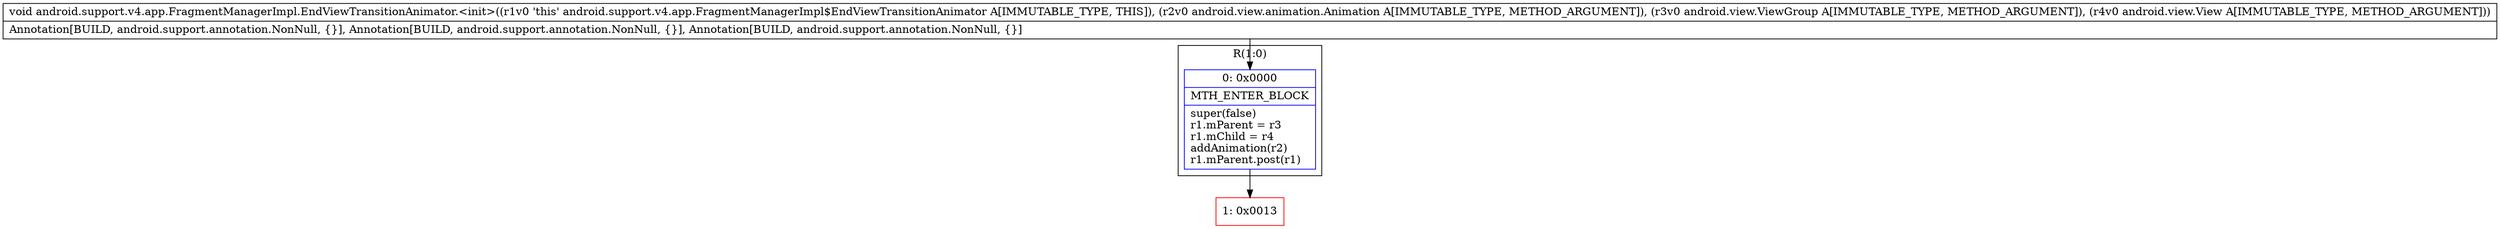 digraph "CFG forandroid.support.v4.app.FragmentManagerImpl.EndViewTransitionAnimator.\<init\>(Landroid\/view\/animation\/Animation;Landroid\/view\/ViewGroup;Landroid\/view\/View;)V" {
subgraph cluster_Region_1957081965 {
label = "R(1:0)";
node [shape=record,color=blue];
Node_0 [shape=record,label="{0\:\ 0x0000|MTH_ENTER_BLOCK\l|super(false)\lr1.mParent = r3\lr1.mChild = r4\laddAnimation(r2)\lr1.mParent.post(r1)\l}"];
}
Node_1 [shape=record,color=red,label="{1\:\ 0x0013}"];
MethodNode[shape=record,label="{void android.support.v4.app.FragmentManagerImpl.EndViewTransitionAnimator.\<init\>((r1v0 'this' android.support.v4.app.FragmentManagerImpl$EndViewTransitionAnimator A[IMMUTABLE_TYPE, THIS]), (r2v0 android.view.animation.Animation A[IMMUTABLE_TYPE, METHOD_ARGUMENT]), (r3v0 android.view.ViewGroup A[IMMUTABLE_TYPE, METHOD_ARGUMENT]), (r4v0 android.view.View A[IMMUTABLE_TYPE, METHOD_ARGUMENT]))  | Annotation[BUILD, android.support.annotation.NonNull, \{\}], Annotation[BUILD, android.support.annotation.NonNull, \{\}], Annotation[BUILD, android.support.annotation.NonNull, \{\}]\l}"];
MethodNode -> Node_0;
Node_0 -> Node_1;
}

